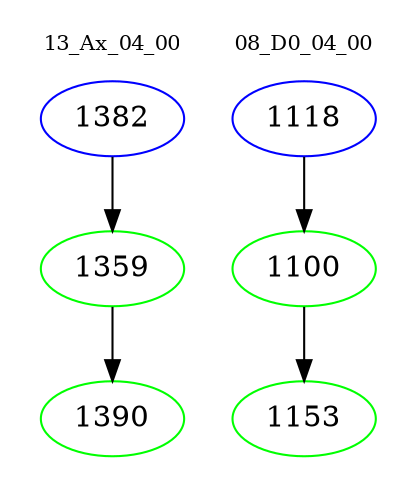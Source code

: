 digraph{
subgraph cluster_0 {
color = white
label = "13_Ax_04_00";
fontsize=10;
T0_1382 [label="1382", color="blue"]
T0_1382 -> T0_1359 [color="black"]
T0_1359 [label="1359", color="green"]
T0_1359 -> T0_1390 [color="black"]
T0_1390 [label="1390", color="green"]
}
subgraph cluster_1 {
color = white
label = "08_D0_04_00";
fontsize=10;
T1_1118 [label="1118", color="blue"]
T1_1118 -> T1_1100 [color="black"]
T1_1100 [label="1100", color="green"]
T1_1100 -> T1_1153 [color="black"]
T1_1153 [label="1153", color="green"]
}
}
